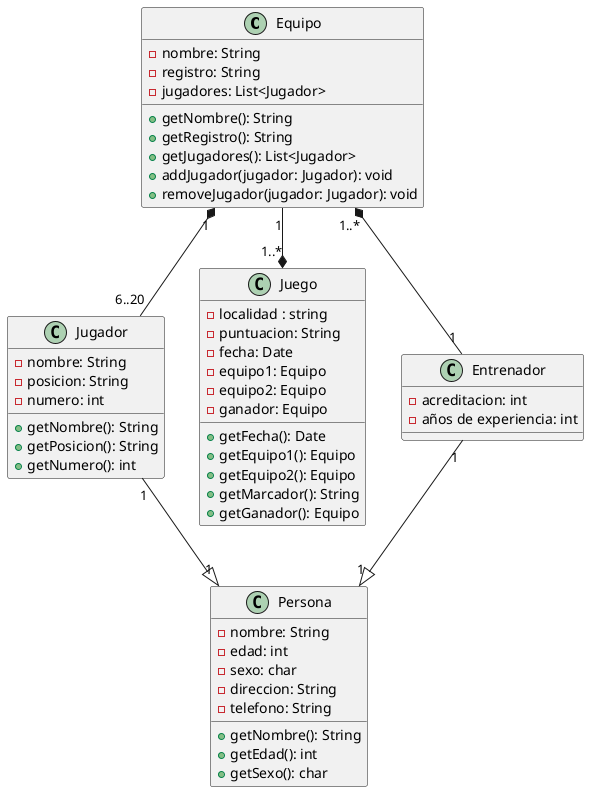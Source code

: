 @startuml Practica2 Equipo Volleyball

class Equipo {
    - nombre: String
    - registro: String
    - jugadores: List<Jugador>
    + getNombre(): String
    + getRegistro(): String
    + getJugadores(): List<Jugador>
    + addJugador(jugador: Jugador): void
    + removeJugador(jugador: Jugador): void
}

class Jugador {
    - nombre: String
    - posicion: String
    - numero: int
    + getNombre(): String
    + getPosicion(): String
    + getNumero(): int
}

class Juego {
    - localidad : string
    - puntuacion: String
    - fecha: Date
    - equipo1: Equipo
    - equipo2: Equipo
    - ganador: Equipo
    + getFecha(): Date
    + getEquipo1(): Equipo
    + getEquipo2(): Equipo
    + getMarcador(): String
    + getGanador(): Equipo

}

class Entrenador {
    - acreditacion: int
    - años de experiencia: int
}

class Persona {
    - nombre: String
    - edad: int
    - sexo: char
    - direccion: String
    - telefono: String
    + getNombre(): String
    + getEdad(): int
    + getSexo(): char

}

Equipo "1" *-- "6..20" Jugador
Equipo "1" --* "1..*" Juego
Equipo "1..*" *-- "1" Entrenador
Jugador "1" --|> "1" Persona
Entrenador "1" --|> "1" Persona

@enduml